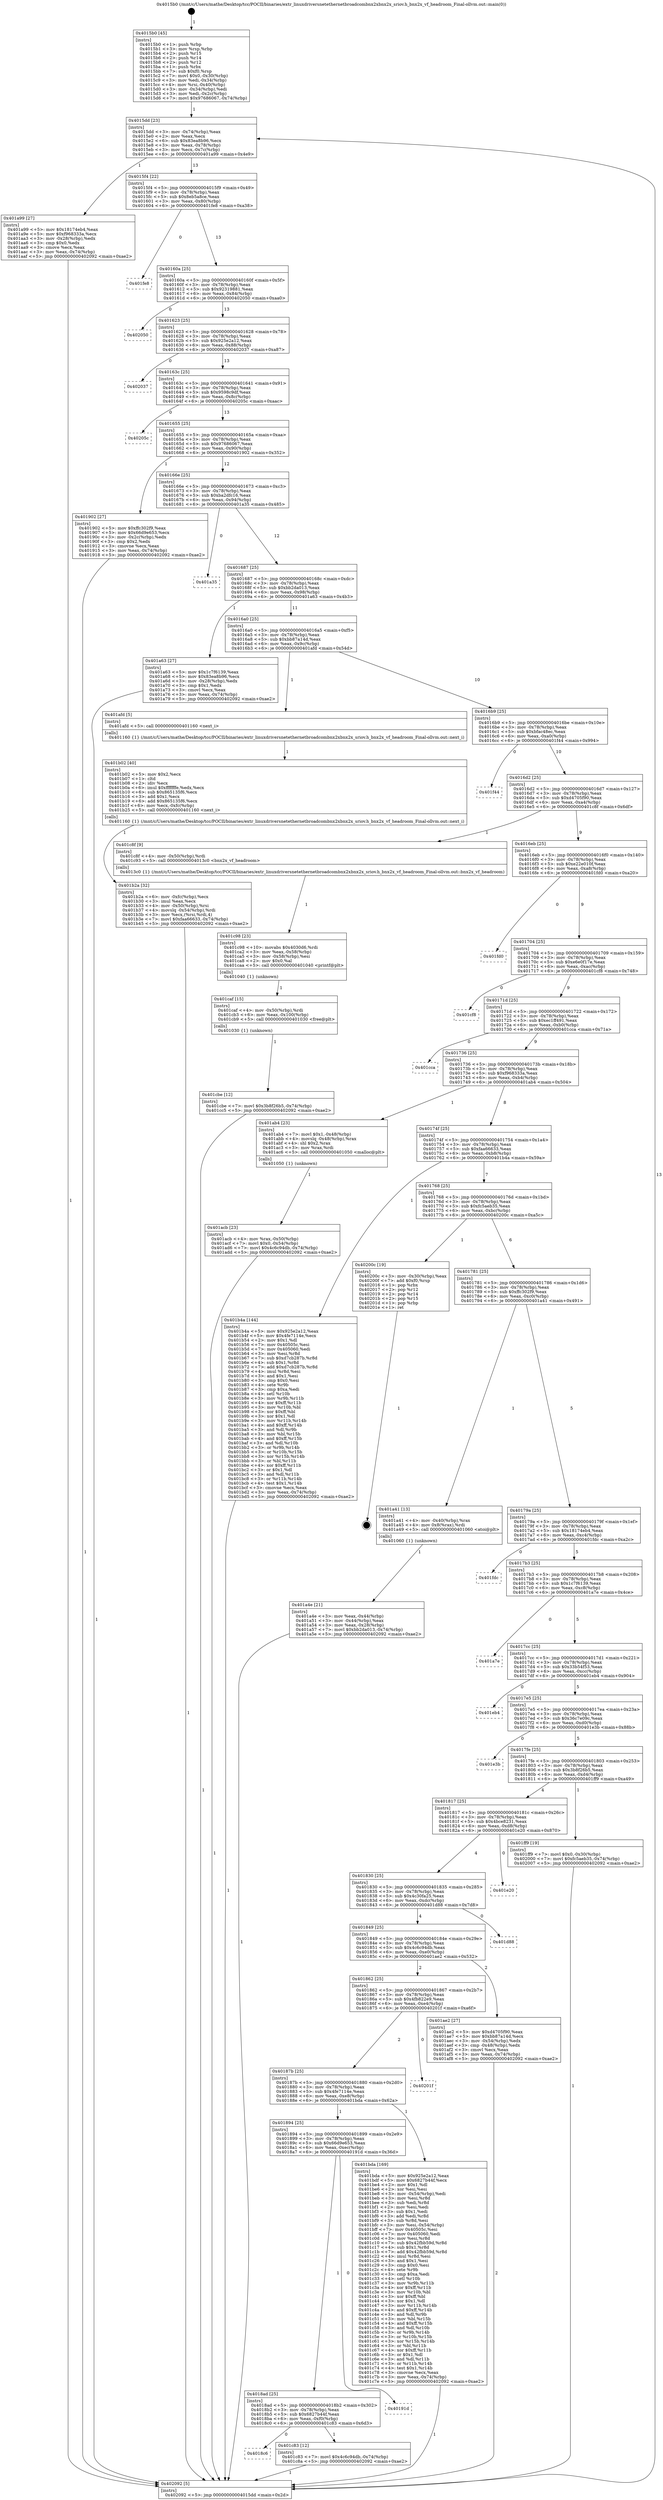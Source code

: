 digraph "0x4015b0" {
  label = "0x4015b0 (/mnt/c/Users/mathe/Desktop/tcc/POCII/binaries/extr_linuxdriversnetethernetbroadcombnx2xbnx2x_sriov.h_bnx2x_vf_headroom_Final-ollvm.out::main(0))"
  labelloc = "t"
  node[shape=record]

  Entry [label="",width=0.3,height=0.3,shape=circle,fillcolor=black,style=filled]
  "0x4015dd" [label="{
     0x4015dd [23]\l
     | [instrs]\l
     &nbsp;&nbsp;0x4015dd \<+3\>: mov -0x74(%rbp),%eax\l
     &nbsp;&nbsp;0x4015e0 \<+2\>: mov %eax,%ecx\l
     &nbsp;&nbsp;0x4015e2 \<+6\>: sub $0x83ea8b96,%ecx\l
     &nbsp;&nbsp;0x4015e8 \<+3\>: mov %eax,-0x78(%rbp)\l
     &nbsp;&nbsp;0x4015eb \<+3\>: mov %ecx,-0x7c(%rbp)\l
     &nbsp;&nbsp;0x4015ee \<+6\>: je 0000000000401a99 \<main+0x4e9\>\l
  }"]
  "0x401a99" [label="{
     0x401a99 [27]\l
     | [instrs]\l
     &nbsp;&nbsp;0x401a99 \<+5\>: mov $0x18174eb4,%eax\l
     &nbsp;&nbsp;0x401a9e \<+5\>: mov $0xf968333a,%ecx\l
     &nbsp;&nbsp;0x401aa3 \<+3\>: mov -0x28(%rbp),%edx\l
     &nbsp;&nbsp;0x401aa6 \<+3\>: cmp $0x0,%edx\l
     &nbsp;&nbsp;0x401aa9 \<+3\>: cmove %ecx,%eax\l
     &nbsp;&nbsp;0x401aac \<+3\>: mov %eax,-0x74(%rbp)\l
     &nbsp;&nbsp;0x401aaf \<+5\>: jmp 0000000000402092 \<main+0xae2\>\l
  }"]
  "0x4015f4" [label="{
     0x4015f4 [22]\l
     | [instrs]\l
     &nbsp;&nbsp;0x4015f4 \<+5\>: jmp 00000000004015f9 \<main+0x49\>\l
     &nbsp;&nbsp;0x4015f9 \<+3\>: mov -0x78(%rbp),%eax\l
     &nbsp;&nbsp;0x4015fc \<+5\>: sub $0x8eb5a8ce,%eax\l
     &nbsp;&nbsp;0x401601 \<+3\>: mov %eax,-0x80(%rbp)\l
     &nbsp;&nbsp;0x401604 \<+6\>: je 0000000000401fe8 \<main+0xa38\>\l
  }"]
  Exit [label="",width=0.3,height=0.3,shape=circle,fillcolor=black,style=filled,peripheries=2]
  "0x401fe8" [label="{
     0x401fe8\l
  }", style=dashed]
  "0x40160a" [label="{
     0x40160a [25]\l
     | [instrs]\l
     &nbsp;&nbsp;0x40160a \<+5\>: jmp 000000000040160f \<main+0x5f\>\l
     &nbsp;&nbsp;0x40160f \<+3\>: mov -0x78(%rbp),%eax\l
     &nbsp;&nbsp;0x401612 \<+5\>: sub $0x92319881,%eax\l
     &nbsp;&nbsp;0x401617 \<+6\>: mov %eax,-0x84(%rbp)\l
     &nbsp;&nbsp;0x40161d \<+6\>: je 0000000000402050 \<main+0xaa0\>\l
  }"]
  "0x401cbe" [label="{
     0x401cbe [12]\l
     | [instrs]\l
     &nbsp;&nbsp;0x401cbe \<+7\>: movl $0x3b8f26b5,-0x74(%rbp)\l
     &nbsp;&nbsp;0x401cc5 \<+5\>: jmp 0000000000402092 \<main+0xae2\>\l
  }"]
  "0x402050" [label="{
     0x402050\l
  }", style=dashed]
  "0x401623" [label="{
     0x401623 [25]\l
     | [instrs]\l
     &nbsp;&nbsp;0x401623 \<+5\>: jmp 0000000000401628 \<main+0x78\>\l
     &nbsp;&nbsp;0x401628 \<+3\>: mov -0x78(%rbp),%eax\l
     &nbsp;&nbsp;0x40162b \<+5\>: sub $0x925e2a12,%eax\l
     &nbsp;&nbsp;0x401630 \<+6\>: mov %eax,-0x88(%rbp)\l
     &nbsp;&nbsp;0x401636 \<+6\>: je 0000000000402037 \<main+0xa87\>\l
  }"]
  "0x401caf" [label="{
     0x401caf [15]\l
     | [instrs]\l
     &nbsp;&nbsp;0x401caf \<+4\>: mov -0x50(%rbp),%rdi\l
     &nbsp;&nbsp;0x401cb3 \<+6\>: mov %eax,-0x100(%rbp)\l
     &nbsp;&nbsp;0x401cb9 \<+5\>: call 0000000000401030 \<free@plt\>\l
     | [calls]\l
     &nbsp;&nbsp;0x401030 \{1\} (unknown)\l
  }"]
  "0x402037" [label="{
     0x402037\l
  }", style=dashed]
  "0x40163c" [label="{
     0x40163c [25]\l
     | [instrs]\l
     &nbsp;&nbsp;0x40163c \<+5\>: jmp 0000000000401641 \<main+0x91\>\l
     &nbsp;&nbsp;0x401641 \<+3\>: mov -0x78(%rbp),%eax\l
     &nbsp;&nbsp;0x401644 \<+5\>: sub $0x9598c9df,%eax\l
     &nbsp;&nbsp;0x401649 \<+6\>: mov %eax,-0x8c(%rbp)\l
     &nbsp;&nbsp;0x40164f \<+6\>: je 000000000040205c \<main+0xaac\>\l
  }"]
  "0x401c98" [label="{
     0x401c98 [23]\l
     | [instrs]\l
     &nbsp;&nbsp;0x401c98 \<+10\>: movabs $0x4030d6,%rdi\l
     &nbsp;&nbsp;0x401ca2 \<+3\>: mov %eax,-0x58(%rbp)\l
     &nbsp;&nbsp;0x401ca5 \<+3\>: mov -0x58(%rbp),%esi\l
     &nbsp;&nbsp;0x401ca8 \<+2\>: mov $0x0,%al\l
     &nbsp;&nbsp;0x401caa \<+5\>: call 0000000000401040 \<printf@plt\>\l
     | [calls]\l
     &nbsp;&nbsp;0x401040 \{1\} (unknown)\l
  }"]
  "0x40205c" [label="{
     0x40205c\l
  }", style=dashed]
  "0x401655" [label="{
     0x401655 [25]\l
     | [instrs]\l
     &nbsp;&nbsp;0x401655 \<+5\>: jmp 000000000040165a \<main+0xaa\>\l
     &nbsp;&nbsp;0x40165a \<+3\>: mov -0x78(%rbp),%eax\l
     &nbsp;&nbsp;0x40165d \<+5\>: sub $0x97686067,%eax\l
     &nbsp;&nbsp;0x401662 \<+6\>: mov %eax,-0x90(%rbp)\l
     &nbsp;&nbsp;0x401668 \<+6\>: je 0000000000401902 \<main+0x352\>\l
  }"]
  "0x4018c6" [label="{
     0x4018c6\l
  }", style=dashed]
  "0x401902" [label="{
     0x401902 [27]\l
     | [instrs]\l
     &nbsp;&nbsp;0x401902 \<+5\>: mov $0xffc302f9,%eax\l
     &nbsp;&nbsp;0x401907 \<+5\>: mov $0x66d9e653,%ecx\l
     &nbsp;&nbsp;0x40190c \<+3\>: mov -0x2c(%rbp),%edx\l
     &nbsp;&nbsp;0x40190f \<+3\>: cmp $0x2,%edx\l
     &nbsp;&nbsp;0x401912 \<+3\>: cmovne %ecx,%eax\l
     &nbsp;&nbsp;0x401915 \<+3\>: mov %eax,-0x74(%rbp)\l
     &nbsp;&nbsp;0x401918 \<+5\>: jmp 0000000000402092 \<main+0xae2\>\l
  }"]
  "0x40166e" [label="{
     0x40166e [25]\l
     | [instrs]\l
     &nbsp;&nbsp;0x40166e \<+5\>: jmp 0000000000401673 \<main+0xc3\>\l
     &nbsp;&nbsp;0x401673 \<+3\>: mov -0x78(%rbp),%eax\l
     &nbsp;&nbsp;0x401676 \<+5\>: sub $0xba2dfc16,%eax\l
     &nbsp;&nbsp;0x40167b \<+6\>: mov %eax,-0x94(%rbp)\l
     &nbsp;&nbsp;0x401681 \<+6\>: je 0000000000401a35 \<main+0x485\>\l
  }"]
  "0x402092" [label="{
     0x402092 [5]\l
     | [instrs]\l
     &nbsp;&nbsp;0x402092 \<+5\>: jmp 00000000004015dd \<main+0x2d\>\l
  }"]
  "0x4015b0" [label="{
     0x4015b0 [45]\l
     | [instrs]\l
     &nbsp;&nbsp;0x4015b0 \<+1\>: push %rbp\l
     &nbsp;&nbsp;0x4015b1 \<+3\>: mov %rsp,%rbp\l
     &nbsp;&nbsp;0x4015b4 \<+2\>: push %r15\l
     &nbsp;&nbsp;0x4015b6 \<+2\>: push %r14\l
     &nbsp;&nbsp;0x4015b8 \<+2\>: push %r12\l
     &nbsp;&nbsp;0x4015ba \<+1\>: push %rbx\l
     &nbsp;&nbsp;0x4015bb \<+7\>: sub $0xf0,%rsp\l
     &nbsp;&nbsp;0x4015c2 \<+7\>: movl $0x0,-0x30(%rbp)\l
     &nbsp;&nbsp;0x4015c9 \<+3\>: mov %edi,-0x34(%rbp)\l
     &nbsp;&nbsp;0x4015cc \<+4\>: mov %rsi,-0x40(%rbp)\l
     &nbsp;&nbsp;0x4015d0 \<+3\>: mov -0x34(%rbp),%edi\l
     &nbsp;&nbsp;0x4015d3 \<+3\>: mov %edi,-0x2c(%rbp)\l
     &nbsp;&nbsp;0x4015d6 \<+7\>: movl $0x97686067,-0x74(%rbp)\l
  }"]
  "0x401c83" [label="{
     0x401c83 [12]\l
     | [instrs]\l
     &nbsp;&nbsp;0x401c83 \<+7\>: movl $0x4c6c94db,-0x74(%rbp)\l
     &nbsp;&nbsp;0x401c8a \<+5\>: jmp 0000000000402092 \<main+0xae2\>\l
  }"]
  "0x401a35" [label="{
     0x401a35\l
  }", style=dashed]
  "0x401687" [label="{
     0x401687 [25]\l
     | [instrs]\l
     &nbsp;&nbsp;0x401687 \<+5\>: jmp 000000000040168c \<main+0xdc\>\l
     &nbsp;&nbsp;0x40168c \<+3\>: mov -0x78(%rbp),%eax\l
     &nbsp;&nbsp;0x40168f \<+5\>: sub $0xbb2da013,%eax\l
     &nbsp;&nbsp;0x401694 \<+6\>: mov %eax,-0x98(%rbp)\l
     &nbsp;&nbsp;0x40169a \<+6\>: je 0000000000401a63 \<main+0x4b3\>\l
  }"]
  "0x4018ad" [label="{
     0x4018ad [25]\l
     | [instrs]\l
     &nbsp;&nbsp;0x4018ad \<+5\>: jmp 00000000004018b2 \<main+0x302\>\l
     &nbsp;&nbsp;0x4018b2 \<+3\>: mov -0x78(%rbp),%eax\l
     &nbsp;&nbsp;0x4018b5 \<+5\>: sub $0x6827b44f,%eax\l
     &nbsp;&nbsp;0x4018ba \<+6\>: mov %eax,-0xf0(%rbp)\l
     &nbsp;&nbsp;0x4018c0 \<+6\>: je 0000000000401c83 \<main+0x6d3\>\l
  }"]
  "0x401a63" [label="{
     0x401a63 [27]\l
     | [instrs]\l
     &nbsp;&nbsp;0x401a63 \<+5\>: mov $0x1c7f6139,%eax\l
     &nbsp;&nbsp;0x401a68 \<+5\>: mov $0x83ea8b96,%ecx\l
     &nbsp;&nbsp;0x401a6d \<+3\>: mov -0x28(%rbp),%edx\l
     &nbsp;&nbsp;0x401a70 \<+3\>: cmp $0x1,%edx\l
     &nbsp;&nbsp;0x401a73 \<+3\>: cmovl %ecx,%eax\l
     &nbsp;&nbsp;0x401a76 \<+3\>: mov %eax,-0x74(%rbp)\l
     &nbsp;&nbsp;0x401a79 \<+5\>: jmp 0000000000402092 \<main+0xae2\>\l
  }"]
  "0x4016a0" [label="{
     0x4016a0 [25]\l
     | [instrs]\l
     &nbsp;&nbsp;0x4016a0 \<+5\>: jmp 00000000004016a5 \<main+0xf5\>\l
     &nbsp;&nbsp;0x4016a5 \<+3\>: mov -0x78(%rbp),%eax\l
     &nbsp;&nbsp;0x4016a8 \<+5\>: sub $0xbb87a14d,%eax\l
     &nbsp;&nbsp;0x4016ad \<+6\>: mov %eax,-0x9c(%rbp)\l
     &nbsp;&nbsp;0x4016b3 \<+6\>: je 0000000000401afd \<main+0x54d\>\l
  }"]
  "0x40191d" [label="{
     0x40191d\l
  }", style=dashed]
  "0x401afd" [label="{
     0x401afd [5]\l
     | [instrs]\l
     &nbsp;&nbsp;0x401afd \<+5\>: call 0000000000401160 \<next_i\>\l
     | [calls]\l
     &nbsp;&nbsp;0x401160 \{1\} (/mnt/c/Users/mathe/Desktop/tcc/POCII/binaries/extr_linuxdriversnetethernetbroadcombnx2xbnx2x_sriov.h_bnx2x_vf_headroom_Final-ollvm.out::next_i)\l
  }"]
  "0x4016b9" [label="{
     0x4016b9 [25]\l
     | [instrs]\l
     &nbsp;&nbsp;0x4016b9 \<+5\>: jmp 00000000004016be \<main+0x10e\>\l
     &nbsp;&nbsp;0x4016be \<+3\>: mov -0x78(%rbp),%eax\l
     &nbsp;&nbsp;0x4016c1 \<+5\>: sub $0xbfac48ec,%eax\l
     &nbsp;&nbsp;0x4016c6 \<+6\>: mov %eax,-0xa0(%rbp)\l
     &nbsp;&nbsp;0x4016cc \<+6\>: je 0000000000401f44 \<main+0x994\>\l
  }"]
  "0x401894" [label="{
     0x401894 [25]\l
     | [instrs]\l
     &nbsp;&nbsp;0x401894 \<+5\>: jmp 0000000000401899 \<main+0x2e9\>\l
     &nbsp;&nbsp;0x401899 \<+3\>: mov -0x78(%rbp),%eax\l
     &nbsp;&nbsp;0x40189c \<+5\>: sub $0x66d9e653,%eax\l
     &nbsp;&nbsp;0x4018a1 \<+6\>: mov %eax,-0xec(%rbp)\l
     &nbsp;&nbsp;0x4018a7 \<+6\>: je 000000000040191d \<main+0x36d\>\l
  }"]
  "0x401f44" [label="{
     0x401f44\l
  }", style=dashed]
  "0x4016d2" [label="{
     0x4016d2 [25]\l
     | [instrs]\l
     &nbsp;&nbsp;0x4016d2 \<+5\>: jmp 00000000004016d7 \<main+0x127\>\l
     &nbsp;&nbsp;0x4016d7 \<+3\>: mov -0x78(%rbp),%eax\l
     &nbsp;&nbsp;0x4016da \<+5\>: sub $0xd4705f90,%eax\l
     &nbsp;&nbsp;0x4016df \<+6\>: mov %eax,-0xa4(%rbp)\l
     &nbsp;&nbsp;0x4016e5 \<+6\>: je 0000000000401c8f \<main+0x6df\>\l
  }"]
  "0x401bda" [label="{
     0x401bda [169]\l
     | [instrs]\l
     &nbsp;&nbsp;0x401bda \<+5\>: mov $0x925e2a12,%eax\l
     &nbsp;&nbsp;0x401bdf \<+5\>: mov $0x6827b44f,%ecx\l
     &nbsp;&nbsp;0x401be4 \<+2\>: mov $0x1,%dl\l
     &nbsp;&nbsp;0x401be6 \<+2\>: xor %esi,%esi\l
     &nbsp;&nbsp;0x401be8 \<+3\>: mov -0x54(%rbp),%edi\l
     &nbsp;&nbsp;0x401beb \<+3\>: mov %esi,%r8d\l
     &nbsp;&nbsp;0x401bee \<+3\>: sub %edi,%r8d\l
     &nbsp;&nbsp;0x401bf1 \<+2\>: mov %esi,%edi\l
     &nbsp;&nbsp;0x401bf3 \<+3\>: sub $0x1,%edi\l
     &nbsp;&nbsp;0x401bf6 \<+3\>: add %edi,%r8d\l
     &nbsp;&nbsp;0x401bf9 \<+3\>: sub %r8d,%esi\l
     &nbsp;&nbsp;0x401bfc \<+3\>: mov %esi,-0x54(%rbp)\l
     &nbsp;&nbsp;0x401bff \<+7\>: mov 0x40505c,%esi\l
     &nbsp;&nbsp;0x401c06 \<+7\>: mov 0x405060,%edi\l
     &nbsp;&nbsp;0x401c0d \<+3\>: mov %esi,%r8d\l
     &nbsp;&nbsp;0x401c10 \<+7\>: sub $0x42fbb59d,%r8d\l
     &nbsp;&nbsp;0x401c17 \<+4\>: sub $0x1,%r8d\l
     &nbsp;&nbsp;0x401c1b \<+7\>: add $0x42fbb59d,%r8d\l
     &nbsp;&nbsp;0x401c22 \<+4\>: imul %r8d,%esi\l
     &nbsp;&nbsp;0x401c26 \<+3\>: and $0x1,%esi\l
     &nbsp;&nbsp;0x401c29 \<+3\>: cmp $0x0,%esi\l
     &nbsp;&nbsp;0x401c2c \<+4\>: sete %r9b\l
     &nbsp;&nbsp;0x401c30 \<+3\>: cmp $0xa,%edi\l
     &nbsp;&nbsp;0x401c33 \<+4\>: setl %r10b\l
     &nbsp;&nbsp;0x401c37 \<+3\>: mov %r9b,%r11b\l
     &nbsp;&nbsp;0x401c3a \<+4\>: xor $0xff,%r11b\l
     &nbsp;&nbsp;0x401c3e \<+3\>: mov %r10b,%bl\l
     &nbsp;&nbsp;0x401c41 \<+3\>: xor $0xff,%bl\l
     &nbsp;&nbsp;0x401c44 \<+3\>: xor $0x1,%dl\l
     &nbsp;&nbsp;0x401c47 \<+3\>: mov %r11b,%r14b\l
     &nbsp;&nbsp;0x401c4a \<+4\>: and $0xff,%r14b\l
     &nbsp;&nbsp;0x401c4e \<+3\>: and %dl,%r9b\l
     &nbsp;&nbsp;0x401c51 \<+3\>: mov %bl,%r15b\l
     &nbsp;&nbsp;0x401c54 \<+4\>: and $0xff,%r15b\l
     &nbsp;&nbsp;0x401c58 \<+3\>: and %dl,%r10b\l
     &nbsp;&nbsp;0x401c5b \<+3\>: or %r9b,%r14b\l
     &nbsp;&nbsp;0x401c5e \<+3\>: or %r10b,%r15b\l
     &nbsp;&nbsp;0x401c61 \<+3\>: xor %r15b,%r14b\l
     &nbsp;&nbsp;0x401c64 \<+3\>: or %bl,%r11b\l
     &nbsp;&nbsp;0x401c67 \<+4\>: xor $0xff,%r11b\l
     &nbsp;&nbsp;0x401c6b \<+3\>: or $0x1,%dl\l
     &nbsp;&nbsp;0x401c6e \<+3\>: and %dl,%r11b\l
     &nbsp;&nbsp;0x401c71 \<+3\>: or %r11b,%r14b\l
     &nbsp;&nbsp;0x401c74 \<+4\>: test $0x1,%r14b\l
     &nbsp;&nbsp;0x401c78 \<+3\>: cmovne %ecx,%eax\l
     &nbsp;&nbsp;0x401c7b \<+3\>: mov %eax,-0x74(%rbp)\l
     &nbsp;&nbsp;0x401c7e \<+5\>: jmp 0000000000402092 \<main+0xae2\>\l
  }"]
  "0x401c8f" [label="{
     0x401c8f [9]\l
     | [instrs]\l
     &nbsp;&nbsp;0x401c8f \<+4\>: mov -0x50(%rbp),%rdi\l
     &nbsp;&nbsp;0x401c93 \<+5\>: call 00000000004013c0 \<bnx2x_vf_headroom\>\l
     | [calls]\l
     &nbsp;&nbsp;0x4013c0 \{1\} (/mnt/c/Users/mathe/Desktop/tcc/POCII/binaries/extr_linuxdriversnetethernetbroadcombnx2xbnx2x_sriov.h_bnx2x_vf_headroom_Final-ollvm.out::bnx2x_vf_headroom)\l
  }"]
  "0x4016eb" [label="{
     0x4016eb [25]\l
     | [instrs]\l
     &nbsp;&nbsp;0x4016eb \<+5\>: jmp 00000000004016f0 \<main+0x140\>\l
     &nbsp;&nbsp;0x4016f0 \<+3\>: mov -0x78(%rbp),%eax\l
     &nbsp;&nbsp;0x4016f3 \<+5\>: sub $0xe22e010f,%eax\l
     &nbsp;&nbsp;0x4016f8 \<+6\>: mov %eax,-0xa8(%rbp)\l
     &nbsp;&nbsp;0x4016fe \<+6\>: je 0000000000401fd0 \<main+0xa20\>\l
  }"]
  "0x40187b" [label="{
     0x40187b [25]\l
     | [instrs]\l
     &nbsp;&nbsp;0x40187b \<+5\>: jmp 0000000000401880 \<main+0x2d0\>\l
     &nbsp;&nbsp;0x401880 \<+3\>: mov -0x78(%rbp),%eax\l
     &nbsp;&nbsp;0x401883 \<+5\>: sub $0x4fe7114e,%eax\l
     &nbsp;&nbsp;0x401888 \<+6\>: mov %eax,-0xe8(%rbp)\l
     &nbsp;&nbsp;0x40188e \<+6\>: je 0000000000401bda \<main+0x62a\>\l
  }"]
  "0x401fd0" [label="{
     0x401fd0\l
  }", style=dashed]
  "0x401704" [label="{
     0x401704 [25]\l
     | [instrs]\l
     &nbsp;&nbsp;0x401704 \<+5\>: jmp 0000000000401709 \<main+0x159\>\l
     &nbsp;&nbsp;0x401709 \<+3\>: mov -0x78(%rbp),%eax\l
     &nbsp;&nbsp;0x40170c \<+5\>: sub $0xe6e0f17e,%eax\l
     &nbsp;&nbsp;0x401711 \<+6\>: mov %eax,-0xac(%rbp)\l
     &nbsp;&nbsp;0x401717 \<+6\>: je 0000000000401cf8 \<main+0x748\>\l
  }"]
  "0x40201f" [label="{
     0x40201f\l
  }", style=dashed]
  "0x401cf8" [label="{
     0x401cf8\l
  }", style=dashed]
  "0x40171d" [label="{
     0x40171d [25]\l
     | [instrs]\l
     &nbsp;&nbsp;0x40171d \<+5\>: jmp 0000000000401722 \<main+0x172\>\l
     &nbsp;&nbsp;0x401722 \<+3\>: mov -0x78(%rbp),%eax\l
     &nbsp;&nbsp;0x401725 \<+5\>: sub $0xec1ff491,%eax\l
     &nbsp;&nbsp;0x40172a \<+6\>: mov %eax,-0xb0(%rbp)\l
     &nbsp;&nbsp;0x401730 \<+6\>: je 0000000000401cca \<main+0x71a\>\l
  }"]
  "0x401b2a" [label="{
     0x401b2a [32]\l
     | [instrs]\l
     &nbsp;&nbsp;0x401b2a \<+6\>: mov -0xfc(%rbp),%ecx\l
     &nbsp;&nbsp;0x401b30 \<+3\>: imul %eax,%ecx\l
     &nbsp;&nbsp;0x401b33 \<+4\>: mov -0x50(%rbp),%rsi\l
     &nbsp;&nbsp;0x401b37 \<+4\>: movslq -0x54(%rbp),%rdi\l
     &nbsp;&nbsp;0x401b3b \<+3\>: mov %ecx,(%rsi,%rdi,4)\l
     &nbsp;&nbsp;0x401b3e \<+7\>: movl $0xfaa66633,-0x74(%rbp)\l
     &nbsp;&nbsp;0x401b45 \<+5\>: jmp 0000000000402092 \<main+0xae2\>\l
  }"]
  "0x401cca" [label="{
     0x401cca\l
  }", style=dashed]
  "0x401736" [label="{
     0x401736 [25]\l
     | [instrs]\l
     &nbsp;&nbsp;0x401736 \<+5\>: jmp 000000000040173b \<main+0x18b\>\l
     &nbsp;&nbsp;0x40173b \<+3\>: mov -0x78(%rbp),%eax\l
     &nbsp;&nbsp;0x40173e \<+5\>: sub $0xf968333a,%eax\l
     &nbsp;&nbsp;0x401743 \<+6\>: mov %eax,-0xb4(%rbp)\l
     &nbsp;&nbsp;0x401749 \<+6\>: je 0000000000401ab4 \<main+0x504\>\l
  }"]
  "0x401b02" [label="{
     0x401b02 [40]\l
     | [instrs]\l
     &nbsp;&nbsp;0x401b02 \<+5\>: mov $0x2,%ecx\l
     &nbsp;&nbsp;0x401b07 \<+1\>: cltd\l
     &nbsp;&nbsp;0x401b08 \<+2\>: idiv %ecx\l
     &nbsp;&nbsp;0x401b0a \<+6\>: imul $0xfffffffe,%edx,%ecx\l
     &nbsp;&nbsp;0x401b10 \<+6\>: sub $0x865135f6,%ecx\l
     &nbsp;&nbsp;0x401b16 \<+3\>: add $0x1,%ecx\l
     &nbsp;&nbsp;0x401b19 \<+6\>: add $0x865135f6,%ecx\l
     &nbsp;&nbsp;0x401b1f \<+6\>: mov %ecx,-0xfc(%rbp)\l
     &nbsp;&nbsp;0x401b25 \<+5\>: call 0000000000401160 \<next_i\>\l
     | [calls]\l
     &nbsp;&nbsp;0x401160 \{1\} (/mnt/c/Users/mathe/Desktop/tcc/POCII/binaries/extr_linuxdriversnetethernetbroadcombnx2xbnx2x_sriov.h_bnx2x_vf_headroom_Final-ollvm.out::next_i)\l
  }"]
  "0x401ab4" [label="{
     0x401ab4 [23]\l
     | [instrs]\l
     &nbsp;&nbsp;0x401ab4 \<+7\>: movl $0x1,-0x48(%rbp)\l
     &nbsp;&nbsp;0x401abb \<+4\>: movslq -0x48(%rbp),%rax\l
     &nbsp;&nbsp;0x401abf \<+4\>: shl $0x2,%rax\l
     &nbsp;&nbsp;0x401ac3 \<+3\>: mov %rax,%rdi\l
     &nbsp;&nbsp;0x401ac6 \<+5\>: call 0000000000401050 \<malloc@plt\>\l
     | [calls]\l
     &nbsp;&nbsp;0x401050 \{1\} (unknown)\l
  }"]
  "0x40174f" [label="{
     0x40174f [25]\l
     | [instrs]\l
     &nbsp;&nbsp;0x40174f \<+5\>: jmp 0000000000401754 \<main+0x1a4\>\l
     &nbsp;&nbsp;0x401754 \<+3\>: mov -0x78(%rbp),%eax\l
     &nbsp;&nbsp;0x401757 \<+5\>: sub $0xfaa66633,%eax\l
     &nbsp;&nbsp;0x40175c \<+6\>: mov %eax,-0xb8(%rbp)\l
     &nbsp;&nbsp;0x401762 \<+6\>: je 0000000000401b4a \<main+0x59a\>\l
  }"]
  "0x401862" [label="{
     0x401862 [25]\l
     | [instrs]\l
     &nbsp;&nbsp;0x401862 \<+5\>: jmp 0000000000401867 \<main+0x2b7\>\l
     &nbsp;&nbsp;0x401867 \<+3\>: mov -0x78(%rbp),%eax\l
     &nbsp;&nbsp;0x40186a \<+5\>: sub $0x4fb822e9,%eax\l
     &nbsp;&nbsp;0x40186f \<+6\>: mov %eax,-0xe4(%rbp)\l
     &nbsp;&nbsp;0x401875 \<+6\>: je 000000000040201f \<main+0xa6f\>\l
  }"]
  "0x401b4a" [label="{
     0x401b4a [144]\l
     | [instrs]\l
     &nbsp;&nbsp;0x401b4a \<+5\>: mov $0x925e2a12,%eax\l
     &nbsp;&nbsp;0x401b4f \<+5\>: mov $0x4fe7114e,%ecx\l
     &nbsp;&nbsp;0x401b54 \<+2\>: mov $0x1,%dl\l
     &nbsp;&nbsp;0x401b56 \<+7\>: mov 0x40505c,%esi\l
     &nbsp;&nbsp;0x401b5d \<+7\>: mov 0x405060,%edi\l
     &nbsp;&nbsp;0x401b64 \<+3\>: mov %esi,%r8d\l
     &nbsp;&nbsp;0x401b67 \<+7\>: sub $0xd7cb287b,%r8d\l
     &nbsp;&nbsp;0x401b6e \<+4\>: sub $0x1,%r8d\l
     &nbsp;&nbsp;0x401b72 \<+7\>: add $0xd7cb287b,%r8d\l
     &nbsp;&nbsp;0x401b79 \<+4\>: imul %r8d,%esi\l
     &nbsp;&nbsp;0x401b7d \<+3\>: and $0x1,%esi\l
     &nbsp;&nbsp;0x401b80 \<+3\>: cmp $0x0,%esi\l
     &nbsp;&nbsp;0x401b83 \<+4\>: sete %r9b\l
     &nbsp;&nbsp;0x401b87 \<+3\>: cmp $0xa,%edi\l
     &nbsp;&nbsp;0x401b8a \<+4\>: setl %r10b\l
     &nbsp;&nbsp;0x401b8e \<+3\>: mov %r9b,%r11b\l
     &nbsp;&nbsp;0x401b91 \<+4\>: xor $0xff,%r11b\l
     &nbsp;&nbsp;0x401b95 \<+3\>: mov %r10b,%bl\l
     &nbsp;&nbsp;0x401b98 \<+3\>: xor $0xff,%bl\l
     &nbsp;&nbsp;0x401b9b \<+3\>: xor $0x1,%dl\l
     &nbsp;&nbsp;0x401b9e \<+3\>: mov %r11b,%r14b\l
     &nbsp;&nbsp;0x401ba1 \<+4\>: and $0xff,%r14b\l
     &nbsp;&nbsp;0x401ba5 \<+3\>: and %dl,%r9b\l
     &nbsp;&nbsp;0x401ba8 \<+3\>: mov %bl,%r15b\l
     &nbsp;&nbsp;0x401bab \<+4\>: and $0xff,%r15b\l
     &nbsp;&nbsp;0x401baf \<+3\>: and %dl,%r10b\l
     &nbsp;&nbsp;0x401bb2 \<+3\>: or %r9b,%r14b\l
     &nbsp;&nbsp;0x401bb5 \<+3\>: or %r10b,%r15b\l
     &nbsp;&nbsp;0x401bb8 \<+3\>: xor %r15b,%r14b\l
     &nbsp;&nbsp;0x401bbb \<+3\>: or %bl,%r11b\l
     &nbsp;&nbsp;0x401bbe \<+4\>: xor $0xff,%r11b\l
     &nbsp;&nbsp;0x401bc2 \<+3\>: or $0x1,%dl\l
     &nbsp;&nbsp;0x401bc5 \<+3\>: and %dl,%r11b\l
     &nbsp;&nbsp;0x401bc8 \<+3\>: or %r11b,%r14b\l
     &nbsp;&nbsp;0x401bcb \<+4\>: test $0x1,%r14b\l
     &nbsp;&nbsp;0x401bcf \<+3\>: cmovne %ecx,%eax\l
     &nbsp;&nbsp;0x401bd2 \<+3\>: mov %eax,-0x74(%rbp)\l
     &nbsp;&nbsp;0x401bd5 \<+5\>: jmp 0000000000402092 \<main+0xae2\>\l
  }"]
  "0x401768" [label="{
     0x401768 [25]\l
     | [instrs]\l
     &nbsp;&nbsp;0x401768 \<+5\>: jmp 000000000040176d \<main+0x1bd\>\l
     &nbsp;&nbsp;0x40176d \<+3\>: mov -0x78(%rbp),%eax\l
     &nbsp;&nbsp;0x401770 \<+5\>: sub $0xfc5aeb35,%eax\l
     &nbsp;&nbsp;0x401775 \<+6\>: mov %eax,-0xbc(%rbp)\l
     &nbsp;&nbsp;0x40177b \<+6\>: je 000000000040200c \<main+0xa5c\>\l
  }"]
  "0x401ae2" [label="{
     0x401ae2 [27]\l
     | [instrs]\l
     &nbsp;&nbsp;0x401ae2 \<+5\>: mov $0xd4705f90,%eax\l
     &nbsp;&nbsp;0x401ae7 \<+5\>: mov $0xbb87a14d,%ecx\l
     &nbsp;&nbsp;0x401aec \<+3\>: mov -0x54(%rbp),%edx\l
     &nbsp;&nbsp;0x401aef \<+3\>: cmp -0x48(%rbp),%edx\l
     &nbsp;&nbsp;0x401af2 \<+3\>: cmovl %ecx,%eax\l
     &nbsp;&nbsp;0x401af5 \<+3\>: mov %eax,-0x74(%rbp)\l
     &nbsp;&nbsp;0x401af8 \<+5\>: jmp 0000000000402092 \<main+0xae2\>\l
  }"]
  "0x40200c" [label="{
     0x40200c [19]\l
     | [instrs]\l
     &nbsp;&nbsp;0x40200c \<+3\>: mov -0x30(%rbp),%eax\l
     &nbsp;&nbsp;0x40200f \<+7\>: add $0xf0,%rsp\l
     &nbsp;&nbsp;0x402016 \<+1\>: pop %rbx\l
     &nbsp;&nbsp;0x402017 \<+2\>: pop %r12\l
     &nbsp;&nbsp;0x402019 \<+2\>: pop %r14\l
     &nbsp;&nbsp;0x40201b \<+2\>: pop %r15\l
     &nbsp;&nbsp;0x40201d \<+1\>: pop %rbp\l
     &nbsp;&nbsp;0x40201e \<+1\>: ret\l
  }"]
  "0x401781" [label="{
     0x401781 [25]\l
     | [instrs]\l
     &nbsp;&nbsp;0x401781 \<+5\>: jmp 0000000000401786 \<main+0x1d6\>\l
     &nbsp;&nbsp;0x401786 \<+3\>: mov -0x78(%rbp),%eax\l
     &nbsp;&nbsp;0x401789 \<+5\>: sub $0xffc302f9,%eax\l
     &nbsp;&nbsp;0x40178e \<+6\>: mov %eax,-0xc0(%rbp)\l
     &nbsp;&nbsp;0x401794 \<+6\>: je 0000000000401a41 \<main+0x491\>\l
  }"]
  "0x401849" [label="{
     0x401849 [25]\l
     | [instrs]\l
     &nbsp;&nbsp;0x401849 \<+5\>: jmp 000000000040184e \<main+0x29e\>\l
     &nbsp;&nbsp;0x40184e \<+3\>: mov -0x78(%rbp),%eax\l
     &nbsp;&nbsp;0x401851 \<+5\>: sub $0x4c6c94db,%eax\l
     &nbsp;&nbsp;0x401856 \<+6\>: mov %eax,-0xe0(%rbp)\l
     &nbsp;&nbsp;0x40185c \<+6\>: je 0000000000401ae2 \<main+0x532\>\l
  }"]
  "0x401a41" [label="{
     0x401a41 [13]\l
     | [instrs]\l
     &nbsp;&nbsp;0x401a41 \<+4\>: mov -0x40(%rbp),%rax\l
     &nbsp;&nbsp;0x401a45 \<+4\>: mov 0x8(%rax),%rdi\l
     &nbsp;&nbsp;0x401a49 \<+5\>: call 0000000000401060 \<atoi@plt\>\l
     | [calls]\l
     &nbsp;&nbsp;0x401060 \{1\} (unknown)\l
  }"]
  "0x40179a" [label="{
     0x40179a [25]\l
     | [instrs]\l
     &nbsp;&nbsp;0x40179a \<+5\>: jmp 000000000040179f \<main+0x1ef\>\l
     &nbsp;&nbsp;0x40179f \<+3\>: mov -0x78(%rbp),%eax\l
     &nbsp;&nbsp;0x4017a2 \<+5\>: sub $0x18174eb4,%eax\l
     &nbsp;&nbsp;0x4017a7 \<+6\>: mov %eax,-0xc4(%rbp)\l
     &nbsp;&nbsp;0x4017ad \<+6\>: je 0000000000401fdc \<main+0xa2c\>\l
  }"]
  "0x401a4e" [label="{
     0x401a4e [21]\l
     | [instrs]\l
     &nbsp;&nbsp;0x401a4e \<+3\>: mov %eax,-0x44(%rbp)\l
     &nbsp;&nbsp;0x401a51 \<+3\>: mov -0x44(%rbp),%eax\l
     &nbsp;&nbsp;0x401a54 \<+3\>: mov %eax,-0x28(%rbp)\l
     &nbsp;&nbsp;0x401a57 \<+7\>: movl $0xbb2da013,-0x74(%rbp)\l
     &nbsp;&nbsp;0x401a5e \<+5\>: jmp 0000000000402092 \<main+0xae2\>\l
  }"]
  "0x401acb" [label="{
     0x401acb [23]\l
     | [instrs]\l
     &nbsp;&nbsp;0x401acb \<+4\>: mov %rax,-0x50(%rbp)\l
     &nbsp;&nbsp;0x401acf \<+7\>: movl $0x0,-0x54(%rbp)\l
     &nbsp;&nbsp;0x401ad6 \<+7\>: movl $0x4c6c94db,-0x74(%rbp)\l
     &nbsp;&nbsp;0x401add \<+5\>: jmp 0000000000402092 \<main+0xae2\>\l
  }"]
  "0x401d88" [label="{
     0x401d88\l
  }", style=dashed]
  "0x401fdc" [label="{
     0x401fdc\l
  }", style=dashed]
  "0x4017b3" [label="{
     0x4017b3 [25]\l
     | [instrs]\l
     &nbsp;&nbsp;0x4017b3 \<+5\>: jmp 00000000004017b8 \<main+0x208\>\l
     &nbsp;&nbsp;0x4017b8 \<+3\>: mov -0x78(%rbp),%eax\l
     &nbsp;&nbsp;0x4017bb \<+5\>: sub $0x1c7f6139,%eax\l
     &nbsp;&nbsp;0x4017c0 \<+6\>: mov %eax,-0xc8(%rbp)\l
     &nbsp;&nbsp;0x4017c6 \<+6\>: je 0000000000401a7e \<main+0x4ce\>\l
  }"]
  "0x401830" [label="{
     0x401830 [25]\l
     | [instrs]\l
     &nbsp;&nbsp;0x401830 \<+5\>: jmp 0000000000401835 \<main+0x285\>\l
     &nbsp;&nbsp;0x401835 \<+3\>: mov -0x78(%rbp),%eax\l
     &nbsp;&nbsp;0x401838 \<+5\>: sub $0x4c30fa25,%eax\l
     &nbsp;&nbsp;0x40183d \<+6\>: mov %eax,-0xdc(%rbp)\l
     &nbsp;&nbsp;0x401843 \<+6\>: je 0000000000401d88 \<main+0x7d8\>\l
  }"]
  "0x401a7e" [label="{
     0x401a7e\l
  }", style=dashed]
  "0x4017cc" [label="{
     0x4017cc [25]\l
     | [instrs]\l
     &nbsp;&nbsp;0x4017cc \<+5\>: jmp 00000000004017d1 \<main+0x221\>\l
     &nbsp;&nbsp;0x4017d1 \<+3\>: mov -0x78(%rbp),%eax\l
     &nbsp;&nbsp;0x4017d4 \<+5\>: sub $0x33b54f53,%eax\l
     &nbsp;&nbsp;0x4017d9 \<+6\>: mov %eax,-0xcc(%rbp)\l
     &nbsp;&nbsp;0x4017df \<+6\>: je 0000000000401eb4 \<main+0x904\>\l
  }"]
  "0x401e20" [label="{
     0x401e20\l
  }", style=dashed]
  "0x401eb4" [label="{
     0x401eb4\l
  }", style=dashed]
  "0x4017e5" [label="{
     0x4017e5 [25]\l
     | [instrs]\l
     &nbsp;&nbsp;0x4017e5 \<+5\>: jmp 00000000004017ea \<main+0x23a\>\l
     &nbsp;&nbsp;0x4017ea \<+3\>: mov -0x78(%rbp),%eax\l
     &nbsp;&nbsp;0x4017ed \<+5\>: sub $0x36c7e09c,%eax\l
     &nbsp;&nbsp;0x4017f2 \<+6\>: mov %eax,-0xd0(%rbp)\l
     &nbsp;&nbsp;0x4017f8 \<+6\>: je 0000000000401e3b \<main+0x88b\>\l
  }"]
  "0x401817" [label="{
     0x401817 [25]\l
     | [instrs]\l
     &nbsp;&nbsp;0x401817 \<+5\>: jmp 000000000040181c \<main+0x26c\>\l
     &nbsp;&nbsp;0x40181c \<+3\>: mov -0x78(%rbp),%eax\l
     &nbsp;&nbsp;0x40181f \<+5\>: sub $0x4bce8231,%eax\l
     &nbsp;&nbsp;0x401824 \<+6\>: mov %eax,-0xd8(%rbp)\l
     &nbsp;&nbsp;0x40182a \<+6\>: je 0000000000401e20 \<main+0x870\>\l
  }"]
  "0x401e3b" [label="{
     0x401e3b\l
  }", style=dashed]
  "0x4017fe" [label="{
     0x4017fe [25]\l
     | [instrs]\l
     &nbsp;&nbsp;0x4017fe \<+5\>: jmp 0000000000401803 \<main+0x253\>\l
     &nbsp;&nbsp;0x401803 \<+3\>: mov -0x78(%rbp),%eax\l
     &nbsp;&nbsp;0x401806 \<+5\>: sub $0x3b8f26b5,%eax\l
     &nbsp;&nbsp;0x40180b \<+6\>: mov %eax,-0xd4(%rbp)\l
     &nbsp;&nbsp;0x401811 \<+6\>: je 0000000000401ff9 \<main+0xa49\>\l
  }"]
  "0x401ff9" [label="{
     0x401ff9 [19]\l
     | [instrs]\l
     &nbsp;&nbsp;0x401ff9 \<+7\>: movl $0x0,-0x30(%rbp)\l
     &nbsp;&nbsp;0x402000 \<+7\>: movl $0xfc5aeb35,-0x74(%rbp)\l
     &nbsp;&nbsp;0x402007 \<+5\>: jmp 0000000000402092 \<main+0xae2\>\l
  }"]
  Entry -> "0x4015b0" [label=" 1"]
  "0x4015dd" -> "0x401a99" [label=" 1"]
  "0x4015dd" -> "0x4015f4" [label=" 13"]
  "0x40200c" -> Exit [label=" 1"]
  "0x4015f4" -> "0x401fe8" [label=" 0"]
  "0x4015f4" -> "0x40160a" [label=" 13"]
  "0x401ff9" -> "0x402092" [label=" 1"]
  "0x40160a" -> "0x402050" [label=" 0"]
  "0x40160a" -> "0x401623" [label=" 13"]
  "0x401cbe" -> "0x402092" [label=" 1"]
  "0x401623" -> "0x402037" [label=" 0"]
  "0x401623" -> "0x40163c" [label=" 13"]
  "0x401caf" -> "0x401cbe" [label=" 1"]
  "0x40163c" -> "0x40205c" [label=" 0"]
  "0x40163c" -> "0x401655" [label=" 13"]
  "0x401c98" -> "0x401caf" [label=" 1"]
  "0x401655" -> "0x401902" [label=" 1"]
  "0x401655" -> "0x40166e" [label=" 12"]
  "0x401902" -> "0x402092" [label=" 1"]
  "0x4015b0" -> "0x4015dd" [label=" 1"]
  "0x402092" -> "0x4015dd" [label=" 13"]
  "0x401c8f" -> "0x401c98" [label=" 1"]
  "0x40166e" -> "0x401a35" [label=" 0"]
  "0x40166e" -> "0x401687" [label=" 12"]
  "0x401c83" -> "0x402092" [label=" 1"]
  "0x401687" -> "0x401a63" [label=" 1"]
  "0x401687" -> "0x4016a0" [label=" 11"]
  "0x4018ad" -> "0x401c83" [label=" 1"]
  "0x4016a0" -> "0x401afd" [label=" 1"]
  "0x4016a0" -> "0x4016b9" [label=" 10"]
  "0x4018ad" -> "0x4018c6" [label=" 0"]
  "0x4016b9" -> "0x401f44" [label=" 0"]
  "0x4016b9" -> "0x4016d2" [label=" 10"]
  "0x401894" -> "0x40191d" [label=" 0"]
  "0x4016d2" -> "0x401c8f" [label=" 1"]
  "0x4016d2" -> "0x4016eb" [label=" 9"]
  "0x401894" -> "0x4018ad" [label=" 1"]
  "0x4016eb" -> "0x401fd0" [label=" 0"]
  "0x4016eb" -> "0x401704" [label=" 9"]
  "0x40187b" -> "0x401894" [label=" 1"]
  "0x401704" -> "0x401cf8" [label=" 0"]
  "0x401704" -> "0x40171d" [label=" 9"]
  "0x40187b" -> "0x401bda" [label=" 1"]
  "0x40171d" -> "0x401cca" [label=" 0"]
  "0x40171d" -> "0x401736" [label=" 9"]
  "0x401862" -> "0x40187b" [label=" 2"]
  "0x401736" -> "0x401ab4" [label=" 1"]
  "0x401736" -> "0x40174f" [label=" 8"]
  "0x401862" -> "0x40201f" [label=" 0"]
  "0x40174f" -> "0x401b4a" [label=" 1"]
  "0x40174f" -> "0x401768" [label=" 7"]
  "0x401bda" -> "0x402092" [label=" 1"]
  "0x401768" -> "0x40200c" [label=" 1"]
  "0x401768" -> "0x401781" [label=" 6"]
  "0x401b4a" -> "0x402092" [label=" 1"]
  "0x401781" -> "0x401a41" [label=" 1"]
  "0x401781" -> "0x40179a" [label=" 5"]
  "0x401a41" -> "0x401a4e" [label=" 1"]
  "0x401a4e" -> "0x402092" [label=" 1"]
  "0x401a63" -> "0x402092" [label=" 1"]
  "0x401a99" -> "0x402092" [label=" 1"]
  "0x401ab4" -> "0x401acb" [label=" 1"]
  "0x401acb" -> "0x402092" [label=" 1"]
  "0x401b02" -> "0x401b2a" [label=" 1"]
  "0x40179a" -> "0x401fdc" [label=" 0"]
  "0x40179a" -> "0x4017b3" [label=" 5"]
  "0x401afd" -> "0x401b02" [label=" 1"]
  "0x4017b3" -> "0x401a7e" [label=" 0"]
  "0x4017b3" -> "0x4017cc" [label=" 5"]
  "0x401849" -> "0x401862" [label=" 2"]
  "0x4017cc" -> "0x401eb4" [label=" 0"]
  "0x4017cc" -> "0x4017e5" [label=" 5"]
  "0x401849" -> "0x401ae2" [label=" 2"]
  "0x4017e5" -> "0x401e3b" [label=" 0"]
  "0x4017e5" -> "0x4017fe" [label=" 5"]
  "0x401830" -> "0x401849" [label=" 4"]
  "0x4017fe" -> "0x401ff9" [label=" 1"]
  "0x4017fe" -> "0x401817" [label=" 4"]
  "0x401b2a" -> "0x402092" [label=" 1"]
  "0x401817" -> "0x401e20" [label=" 0"]
  "0x401817" -> "0x401830" [label=" 4"]
  "0x401ae2" -> "0x402092" [label=" 2"]
  "0x401830" -> "0x401d88" [label=" 0"]
}
